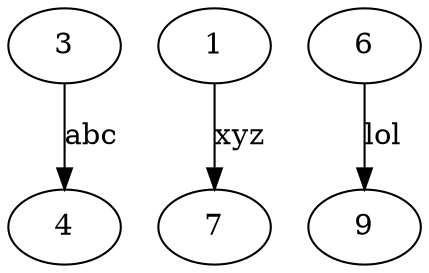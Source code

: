 digraph  {
3;
4;
1;
7;
6;
9;
3 -> 4  [key=0, label=abc];
1 -> 7  [key=0, label=xyz];
6 -> 9  [key=0, label=lol];
}

